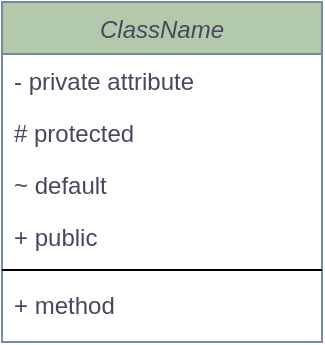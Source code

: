 <mxfile version="15.9.1" type="github" pages="2">
  <diagram id="C5RBs43oDa-KdzZeNtuy" name="Page-1">
    <mxGraphModel dx="621" dy="309" grid="1" gridSize="10" guides="1" tooltips="1" connect="1" arrows="1" fold="1" page="1" pageScale="1" pageWidth="827" pageHeight="1169" math="0" shadow="0">
      <root>
        <mxCell id="WIyWlLk6GJQsqaUBKTNV-0" />
        <mxCell id="WIyWlLk6GJQsqaUBKTNV-1" parent="WIyWlLk6GJQsqaUBKTNV-0" />
        <mxCell id="zkfFHV4jXpPFQw0GAbJ--0" value="ClassName" style="swimlane;fontStyle=2;align=center;verticalAlign=top;childLayout=stackLayout;horizontal=1;startSize=26;horizontalStack=0;resizeParent=1;resizeLast=0;collapsible=1;marginBottom=0;rounded=0;shadow=0;strokeWidth=1;fillColor=#B2C9AB;strokeColor=#788AA3;fontColor=#46495D;" parent="WIyWlLk6GJQsqaUBKTNV-1" vertex="1">
          <mxGeometry x="110" y="90" width="160" height="170" as="geometry">
            <mxRectangle x="230" y="140" width="160" height="26" as="alternateBounds" />
          </mxGeometry>
        </mxCell>
        <mxCell id="zkfFHV4jXpPFQw0GAbJ--1" value="- private attribute" style="text;align=left;verticalAlign=top;spacingLeft=4;spacingRight=4;overflow=hidden;rotatable=0;points=[[0,0.5],[1,0.5]];portConstraint=eastwest;fontColor=#46495D;" parent="zkfFHV4jXpPFQw0GAbJ--0" vertex="1">
          <mxGeometry y="26" width="160" height="26" as="geometry" />
        </mxCell>
        <mxCell id="xQfz7bkP2EGSzP_6EbP0-29" value="# protected" style="text;align=left;verticalAlign=top;spacingLeft=4;spacingRight=4;overflow=hidden;rotatable=0;points=[[0,0.5],[1,0.5]];portConstraint=eastwest;fontColor=#46495D;" vertex="1" parent="zkfFHV4jXpPFQw0GAbJ--0">
          <mxGeometry y="52" width="160" height="26" as="geometry" />
        </mxCell>
        <mxCell id="xQfz7bkP2EGSzP_6EbP0-30" value="~ default" style="text;align=left;verticalAlign=top;spacingLeft=4;spacingRight=4;overflow=hidden;rotatable=0;points=[[0,0.5],[1,0.5]];portConstraint=eastwest;fontColor=#46495D;" vertex="1" parent="zkfFHV4jXpPFQw0GAbJ--0">
          <mxGeometry y="78" width="160" height="26" as="geometry" />
        </mxCell>
        <mxCell id="xQfz7bkP2EGSzP_6EbP0-31" value="+ public" style="text;align=left;verticalAlign=top;spacingLeft=4;spacingRight=4;overflow=hidden;rotatable=0;points=[[0,0.5],[1,0.5]];portConstraint=eastwest;fontColor=#46495D;" vertex="1" parent="zkfFHV4jXpPFQw0GAbJ--0">
          <mxGeometry y="104" width="160" height="26" as="geometry" />
        </mxCell>
        <mxCell id="xQfz7bkP2EGSzP_6EbP0-35" value="" style="line;strokeWidth=1;fillColor=none;align=left;verticalAlign=middle;spacingTop=-1;spacingLeft=3;spacingRight=3;rotatable=0;labelPosition=right;points=[];portConstraint=eastwest;rounded=0;sketch=0;fontColor=#46495D;" vertex="1" parent="zkfFHV4jXpPFQw0GAbJ--0">
          <mxGeometry y="130" width="160" height="8" as="geometry" />
        </mxCell>
        <mxCell id="xQfz7bkP2EGSzP_6EbP0-36" value="+ method" style="text;strokeColor=none;fillColor=none;align=left;verticalAlign=top;spacingLeft=4;spacingRight=4;overflow=hidden;rotatable=0;points=[[0,0.5],[1,0.5]];portConstraint=eastwest;rounded=0;sketch=0;fontColor=#46495D;" vertex="1" parent="zkfFHV4jXpPFQw0GAbJ--0">
          <mxGeometry y="138" width="160" height="26" as="geometry" />
        </mxCell>
      </root>
    </mxGraphModel>
  </diagram>
  <diagram id="bytpuUA0BpOgYGp9liJy" name="Nacos类图梳理">
    <mxGraphModel dx="931" dy="464" grid="1" gridSize="10" guides="1" tooltips="1" connect="1" arrows="1" fold="1" page="1" pageScale="1" pageWidth="827" pageHeight="1169" math="0" shadow="0">
      <root>
        <mxCell id="xLAzKijL3OD3nOfyhBYi-0" />
        <mxCell id="xLAzKijL3OD3nOfyhBYi-1" parent="xLAzKijL3OD3nOfyhBYi-0" />
        <mxCell id="xLAzKijL3OD3nOfyhBYi-2" value="ConfigFactory" style="swimlane;fontStyle=0;align=center;verticalAlign=top;childLayout=stackLayout;horizontal=1;startSize=26;horizontalStack=0;resizeParent=1;resizeLast=0;collapsible=1;marginBottom=0;shadow=0;strokeWidth=1;fillColor=#ffe6cc;strokeColor=#d79b00;fontFamily=Comic Sans MS;fontColor=#000000;rounded=1;sketch=1;" vertex="1" parent="xLAzKijL3OD3nOfyhBYi-1">
          <mxGeometry x="40" y="300" width="280" height="70" as="geometry">
            <mxRectangle x="40" y="300" width="160" height="26" as="alternateBounds" />
          </mxGeometry>
        </mxCell>
        <mxCell id="xLAzKijL3OD3nOfyhBYi-7" value="" style="line;strokeWidth=1;fillColor=none;align=left;verticalAlign=middle;spacingTop=-1;spacingLeft=3;spacingRight=3;rotatable=0;labelPosition=right;points=[];portConstraint=eastwest;fontColor=#000000;fontFamily=Comic Sans MS;strokeColor=#788AA3;rounded=1;sketch=1;fontStyle=0" vertex="1" parent="xLAzKijL3OD3nOfyhBYi-2">
          <mxGeometry y="26" width="280" height="8" as="geometry" />
        </mxCell>
        <mxCell id="xLAzKijL3OD3nOfyhBYi-18" value="+ ConfigService createConfigService()" style="text;strokeColor=none;fillColor=none;align=left;verticalAlign=top;spacingLeft=4;spacingRight=4;overflow=hidden;rotatable=0;points=[[0,0.5],[1,0.5]];portConstraint=eastwest;fontColor=#000000;fontFamily=Comic Sans MS;rounded=1;sketch=1;fontStyle=0" vertex="1" parent="xLAzKijL3OD3nOfyhBYi-2">
          <mxGeometry y="34" width="280" height="26" as="geometry" />
        </mxCell>
        <mxCell id="xLAzKijL3OD3nOfyhBYi-11" value="NacosFactory" style="swimlane;fontStyle=0;align=center;verticalAlign=top;childLayout=stackLayout;horizontal=1;startSize=26;horizontalStack=0;resizeParent=1;resizeLast=0;collapsible=1;marginBottom=0;shadow=0;strokeWidth=1;fillColor=#ffe6cc;strokeColor=#d79b00;labelBackgroundColor=none;fontFamily=Comic Sans MS;fontColor=#000000;rounded=1;sketch=1;" vertex="1" parent="xLAzKijL3OD3nOfyhBYi-1">
          <mxGeometry x="144" y="90" width="280" height="112" as="geometry">
            <mxRectangle x="144" y="90" width="160" height="26" as="alternateBounds" />
          </mxGeometry>
        </mxCell>
        <mxCell id="xLAzKijL3OD3nOfyhBYi-12" value="" style="line;strokeWidth=1;fillColor=none;align=left;verticalAlign=middle;spacingTop=-1;spacingLeft=3;spacingRight=3;rotatable=0;labelPosition=right;points=[];portConstraint=eastwest;fontColor=#000000;fontFamily=Comic Sans MS;strokeColor=#788AA3;rounded=1;sketch=1;fontStyle=0" vertex="1" parent="xLAzKijL3OD3nOfyhBYi-11">
          <mxGeometry y="26" width="280" height="8" as="geometry" />
        </mxCell>
        <mxCell id="xLAzKijL3OD3nOfyhBYi-13" value="+ ConfigService createConfigService()" style="text;strokeColor=none;fillColor=none;align=left;verticalAlign=top;spacingLeft=4;spacingRight=4;overflow=hidden;rotatable=0;points=[[0,0.5],[1,0.5]];portConstraint=eastwest;fontColor=#000000;fontFamily=Comic Sans MS;rounded=1;sketch=1;fontStyle=0" vertex="1" parent="xLAzKijL3OD3nOfyhBYi-11">
          <mxGeometry y="34" width="280" height="26" as="geometry" />
        </mxCell>
        <mxCell id="xLAzKijL3OD3nOfyhBYi-14" value="+ NamingService createNamingService()" style="text;strokeColor=none;fillColor=none;align=left;verticalAlign=top;spacingLeft=4;spacingRight=4;overflow=hidden;rotatable=0;points=[[0,0.5],[1,0.5]];portConstraint=eastwest;fontColor=#000000;fontFamily=Comic Sans MS;rounded=1;sketch=1;fontStyle=0" vertex="1" parent="xLAzKijL3OD3nOfyhBYi-11">
          <mxGeometry y="60" width="280" height="26" as="geometry" />
        </mxCell>
        <mxCell id="xLAzKijL3OD3nOfyhBYi-15" value="+ NamingMaintainService createMaintainService()" style="text;strokeColor=none;fillColor=none;align=left;verticalAlign=top;spacingLeft=4;spacingRight=4;overflow=hidden;rotatable=0;points=[[0,0.5],[1,0.5]];portConstraint=eastwest;fontColor=#000000;fontFamily=Comic Sans MS;rounded=1;sketch=1;fontStyle=0" vertex="1" parent="xLAzKijL3OD3nOfyhBYi-11">
          <mxGeometry y="86" width="280" height="26" as="geometry" />
        </mxCell>
        <mxCell id="xLAzKijL3OD3nOfyhBYi-19" value="" style="endArrow=diamondThin;endFill=1;endSize=24;html=1;fontColor=#000000;strokeColor=#788AA3;fillColor=#B2C9AB;fontFamily=Comic Sans MS;sketch=1;fontStyle=0" edge="1" parent="xLAzKijL3OD3nOfyhBYi-1" source="xLAzKijL3OD3nOfyhBYi-2" target="xLAzKijL3OD3nOfyhBYi-11">
          <mxGeometry width="160" relative="1" as="geometry">
            <mxPoint x="150" y="430" as="sourcePoint" />
            <mxPoint x="310" y="430" as="targetPoint" />
          </mxGeometry>
        </mxCell>
        <mxCell id="xLAzKijL3OD3nOfyhBYi-20" value="NamingFactory" style="swimlane;fontStyle=0;align=center;verticalAlign=top;childLayout=stackLayout;horizontal=1;startSize=26;horizontalStack=0;resizeParent=1;resizeLast=0;collapsible=1;marginBottom=0;shadow=0;strokeWidth=1;fillColor=#ffe6cc;strokeColor=#d79b00;fontFamily=Comic Sans MS;fontColor=#000000;rounded=1;sketch=1;" vertex="1" parent="xLAzKijL3OD3nOfyhBYi-1">
          <mxGeometry x="424" y="300" width="280" height="70" as="geometry">
            <mxRectangle x="40" y="300" width="160" height="26" as="alternateBounds" />
          </mxGeometry>
        </mxCell>
        <mxCell id="xLAzKijL3OD3nOfyhBYi-21" value="" style="line;strokeWidth=1;fillColor=none;align=left;verticalAlign=middle;spacingTop=-1;spacingLeft=3;spacingRight=3;rotatable=0;labelPosition=right;points=[];portConstraint=eastwest;fontColor=#000000;fontFamily=Comic Sans MS;strokeColor=#788AA3;rounded=1;sketch=1;fontStyle=0" vertex="1" parent="xLAzKijL3OD3nOfyhBYi-20">
          <mxGeometry y="26" width="280" height="8" as="geometry" />
        </mxCell>
        <mxCell id="xLAzKijL3OD3nOfyhBYi-22" value="+ NamingService createNamingService()" style="text;strokeColor=none;fillColor=none;align=left;verticalAlign=top;spacingLeft=4;spacingRight=4;overflow=hidden;rotatable=0;points=[[0,0.5],[1,0.5]];portConstraint=eastwest;fontColor=#000000;fontFamily=Comic Sans MS;rounded=1;sketch=1;fontStyle=0" vertex="1" parent="xLAzKijL3OD3nOfyhBYi-20">
          <mxGeometry y="34" width="280" height="26" as="geometry" />
        </mxCell>
        <mxCell id="xLAzKijL3OD3nOfyhBYi-23" value="" style="endArrow=diamondThin;endFill=1;endSize=24;html=1;fontColor=#000000;strokeColor=#788AA3;fillColor=#B2C9AB;fontFamily=Comic Sans MS;sketch=1;fontStyle=0" edge="1" parent="xLAzKijL3OD3nOfyhBYi-1" source="xLAzKijL3OD3nOfyhBYi-20" target="xLAzKijL3OD3nOfyhBYi-11">
          <mxGeometry width="160" relative="1" as="geometry">
            <mxPoint x="209.259" y="310" as="sourcePoint" />
            <mxPoint x="263.185" y="212.0" as="targetPoint" />
          </mxGeometry>
        </mxCell>
        <mxCell id="xLAzKijL3OD3nOfyhBYi-24" value="NacosConfigService" style="swimlane;fontStyle=0;align=center;verticalAlign=top;childLayout=stackLayout;horizontal=1;startSize=26;horizontalStack=0;resizeParent=1;resizeLast=0;collapsible=1;marginBottom=0;shadow=0;strokeWidth=1;fillColor=#d5e8d4;strokeColor=#82b366;fontFamily=Comic Sans MS;fontColor=#000000;rounded=1;sketch=1;" vertex="1" parent="xLAzKijL3OD3nOfyhBYi-1">
          <mxGeometry x="20" y="450" width="290" height="210" as="geometry">
            <mxRectangle x="40" y="300" width="160" height="26" as="alternateBounds" />
          </mxGeometry>
        </mxCell>
        <mxCell id="xLAzKijL3OD3nOfyhBYi-28" value="- namespace:String" style="text;strokeColor=none;fillColor=none;align=left;verticalAlign=top;spacingLeft=4;spacingRight=4;overflow=hidden;rotatable=0;points=[[0,0.5],[1,0.5]];portConstraint=eastwest;fontColor=#000000;fontFamily=Comic Sans MS;rounded=1;sketch=1;fontStyle=0" vertex="1" parent="xLAzKijL3OD3nOfyhBYi-24">
          <mxGeometry y="26" width="290" height="26" as="geometry" />
        </mxCell>
        <mxCell id="xLAzKijL3OD3nOfyhBYi-30" value="- agent:HttpAgent " style="text;strokeColor=none;fillColor=none;align=left;verticalAlign=top;spacingLeft=4;spacingRight=4;overflow=hidden;rotatable=0;points=[[0,0.5],[1,0.5]];portConstraint=eastwest;fontColor=#000000;fontFamily=Comic Sans MS;rounded=1;sketch=1;fontStyle=0" vertex="1" parent="xLAzKijL3OD3nOfyhBYi-24">
          <mxGeometry y="52" width="290" height="26" as="geometry" />
        </mxCell>
        <mxCell id="xLAzKijL3OD3nOfyhBYi-31" value="- cfcm:ConfigFilterChainManager " style="text;strokeColor=none;fillColor=none;align=left;verticalAlign=top;spacingLeft=4;spacingRight=4;overflow=hidden;rotatable=0;points=[[0,0.5],[1,0.5]];portConstraint=eastwest;fontColor=#000000;fontFamily=Comic Sans MS;rounded=1;sketch=1;fontStyle=0" vertex="1" parent="xLAzKijL3OD3nOfyhBYi-24">
          <mxGeometry y="78" width="290" height="26" as="geometry" />
        </mxCell>
        <mxCell id="xLAzKijL3OD3nOfyhBYi-32" value="- worker:ClientWorker " style="text;strokeColor=none;fillColor=none;align=left;verticalAlign=top;spacingLeft=4;spacingRight=4;overflow=hidden;rotatable=0;points=[[0,0.5],[1,0.5]];portConstraint=eastwest;fontColor=#000000;fontFamily=Comic Sans MS;rounded=1;sketch=1;fontStyle=0" vertex="1" parent="xLAzKijL3OD3nOfyhBYi-24">
          <mxGeometry y="104" width="290" height="26" as="geometry" />
        </mxCell>
        <mxCell id="xLAzKijL3OD3nOfyhBYi-25" value="" style="line;strokeWidth=1;fillColor=none;align=left;verticalAlign=middle;spacingTop=-1;spacingLeft=3;spacingRight=3;rotatable=0;labelPosition=right;points=[];portConstraint=eastwest;fontColor=#000000;fontFamily=Comic Sans MS;strokeColor=#788AA3;rounded=1;sketch=1;fontStyle=0" vertex="1" parent="xLAzKijL3OD3nOfyhBYi-24">
          <mxGeometry y="130" width="290" height="8" as="geometry" />
        </mxCell>
        <mxCell id="xLAzKijL3OD3nOfyhBYi-34" value="NacosConfigService(){&#xa;    new ServerHttpAgent()&#xa;    new ClientWorker(agent,cfcm,properties)&#xa;}" style="label;fontStyle=0;strokeColor=none;fillColor=none;align=left;verticalAlign=top;overflow=hidden;spacingLeft=28;spacingRight=4;rotatable=0;points=[[0,0.5],[1,0.5]];portConstraint=eastwest;imageWidth=16;imageHeight=16;image=img/clipart/Gear_128x128.png;fontFamily=Comic Sans MS;fontColor=#000000;sketch=1;" vertex="1" parent="xLAzKijL3OD3nOfyhBYi-24">
          <mxGeometry y="138" width="290" height="72" as="geometry" />
        </mxCell>
        <mxCell id="xLAzKijL3OD3nOfyhBYi-27" value="" style="endArrow=diamondThin;endFill=1;endSize=24;html=1;fontColor=#000000;strokeColor=#788AA3;fillColor=#B2C9AB;fontFamily=Comic Sans MS;sketch=1;fontStyle=0" edge="1" parent="xLAzKijL3OD3nOfyhBYi-1" source="xLAzKijL3OD3nOfyhBYi-24" target="xLAzKijL3OD3nOfyhBYi-2">
          <mxGeometry width="160" relative="1" as="geometry">
            <mxPoint x="209.259" y="310" as="sourcePoint" />
            <mxPoint x="263.185" y="212.0" as="targetPoint" />
          </mxGeometry>
        </mxCell>
        <mxCell id="xLAzKijL3OD3nOfyhBYi-35" value="ServerHttpAgent" style="swimlane;fontStyle=0;align=center;verticalAlign=top;childLayout=stackLayout;horizontal=1;startSize=26;horizontalStack=0;resizeParent=1;resizeLast=0;collapsible=1;marginBottom=0;shadow=0;strokeWidth=1;fillColor=#d5e8d4;strokeColor=#82b366;fontFamily=Comic Sans MS;fontColor=#000000;rounded=1;sketch=1;" vertex="1" parent="xLAzKijL3OD3nOfyhBYi-1">
          <mxGeometry x="430" y="730" width="280" height="60" as="geometry">
            <mxRectangle x="40" y="300" width="160" height="26" as="alternateBounds" />
          </mxGeometry>
        </mxCell>
        <mxCell id="xLAzKijL3OD3nOfyhBYi-36" value="" style="line;strokeWidth=1;fillColor=none;align=left;verticalAlign=middle;spacingTop=-1;spacingLeft=3;spacingRight=3;rotatable=0;labelPosition=right;points=[];portConstraint=eastwest;fontColor=#000000;fontFamily=Comic Sans MS;strokeColor=#788AA3;rounded=1;sketch=1;fontStyle=0" vertex="1" parent="xLAzKijL3OD3nOfyhBYi-35">
          <mxGeometry y="26" width="280" height="14" as="geometry" />
        </mxCell>
        <mxCell id="xLAzKijL3OD3nOfyhBYi-38" value="" style="endArrow=diamondThin;endFill=1;endSize=24;html=1;fontColor=#000000;strokeColor=#788AA3;fillColor=#B2C9AB;fontFamily=Comic Sans MS;sketch=1;fontStyle=0" edge="1" parent="xLAzKijL3OD3nOfyhBYi-1" source="xLAzKijL3OD3nOfyhBYi-35" target="xLAzKijL3OD3nOfyhBYi-24">
          <mxGeometry width="160" relative="1" as="geometry">
            <mxPoint x="182.159" y="460" as="sourcePoint" />
            <mxPoint x="187.614" y="380" as="targetPoint" />
          </mxGeometry>
        </mxCell>
        <mxCell id="xLAzKijL3OD3nOfyhBYi-39" value="ClientWorker" style="swimlane;fontStyle=0;align=center;verticalAlign=top;childLayout=stackLayout;horizontal=1;startSize=26;horizontalStack=0;resizeParent=1;resizeLast=0;collapsible=1;marginBottom=0;shadow=0;strokeWidth=1;fillColor=#d5e8d4;strokeColor=#82b366;fontFamily=Comic Sans MS;fontColor=#000000;rounded=1;sketch=1;" vertex="1" parent="xLAzKijL3OD3nOfyhBYi-1">
          <mxGeometry x="20" y="730" width="300" height="460" as="geometry">
            <mxRectangle x="20" y="730" width="160" height="26" as="alternateBounds" />
          </mxGeometry>
        </mxCell>
        <mxCell id="xLAzKijL3OD3nOfyhBYi-44" value="- cacheMap:&lt;String,CacheData&gt;  怎么初始化的？" style="text;strokeColor=none;fillColor=none;align=left;verticalAlign=top;spacingLeft=4;spacingRight=4;overflow=hidden;rotatable=0;points=[[0,0.5],[1,0.5]];portConstraint=eastwest;fontFamily=Comic Sans MS;fontColor=#000000;rounded=1;sketch=1;fontStyle=0" vertex="1" parent="xLAzKijL3OD3nOfyhBYi-39">
          <mxGeometry y="26" width="300" height="26" as="geometry" />
        </mxCell>
        <mxCell id="xLAzKijL3OD3nOfyhBYi-47" value="- agent:HttpAgent" style="text;strokeColor=none;fillColor=none;align=left;verticalAlign=top;spacingLeft=4;spacingRight=4;overflow=hidden;rotatable=0;points=[[0,0.5],[1,0.5]];portConstraint=eastwest;fontFamily=Comic Sans MS;fontColor=#000000;rounded=1;sketch=1;fontStyle=0" vertex="1" parent="xLAzKijL3OD3nOfyhBYi-39">
          <mxGeometry y="52" width="300" height="26" as="geometry" />
        </mxCell>
        <mxCell id="xLAzKijL3OD3nOfyhBYi-48" value="- cfcm:ConfigFilterChainManager" style="text;strokeColor=none;fillColor=none;align=left;verticalAlign=top;spacingLeft=4;spacingRight=4;overflow=hidden;rotatable=0;points=[[0,0.5],[1,0.5]];portConstraint=eastwest;fontFamily=Comic Sans MS;fontColor=#000000;rounded=1;sketch=1;fontStyle=0" vertex="1" parent="xLAzKijL3OD3nOfyhBYi-39">
          <mxGeometry y="78" width="300" height="26" as="geometry" />
        </mxCell>
        <mxCell id="xLAzKijL3OD3nOfyhBYi-49" value="~ executor:ScheduledExecutorService{ro}" style="text;strokeColor=none;fillColor=none;align=left;verticalAlign=top;spacingLeft=4;spacingRight=4;overflow=hidden;rotatable=0;points=[[0,0.5],[1,0.5]];portConstraint=eastwest;fontFamily=Comic Sans MS;fontColor=#000000;rounded=1;sketch=1;fontStyle=0" vertex="1" parent="xLAzKijL3OD3nOfyhBYi-39">
          <mxGeometry y="104" width="300" height="26" as="geometry" />
        </mxCell>
        <mxCell id="xLAzKijL3OD3nOfyhBYi-50" value="~ executorService:ScheduledExecutorService{ro}" style="text;strokeColor=none;fillColor=none;align=left;verticalAlign=top;spacingLeft=4;spacingRight=4;overflow=hidden;rotatable=0;points=[[0,0.5],[1,0.5]];portConstraint=eastwest;fontFamily=Comic Sans MS;fontColor=#000000;rounded=1;sketch=1;fontStyle=0" vertex="1" parent="xLAzKijL3OD3nOfyhBYi-39">
          <mxGeometry y="130" width="300" height="26" as="geometry" />
        </mxCell>
        <mxCell id="xLAzKijL3OD3nOfyhBYi-40" value="" style="line;strokeWidth=1;fillColor=none;align=left;verticalAlign=middle;spacingTop=-1;spacingLeft=3;spacingRight=3;rotatable=0;labelPosition=right;points=[];portConstraint=eastwest;fontColor=#000000;fontFamily=Comic Sans MS;strokeColor=#788AA3;rounded=1;sketch=1;fontStyle=0" vertex="1" parent="xLAzKijL3OD3nOfyhBYi-39">
          <mxGeometry y="156" width="300" height="8" as="geometry" />
        </mxCell>
        <mxCell id="xLAzKijL3OD3nOfyhBYi-45" value="ClientWorker(){&#xa;    executor.scheduleWithFixedDelay{&#xa;        checkConfigInfo()&#xa;    }&#xa;}" style="label;fontStyle=0;strokeColor=none;fillColor=none;align=left;verticalAlign=top;overflow=hidden;spacingLeft=28;spacingRight=4;rotatable=0;points=[[0,0.5],[1,0.5]];portConstraint=eastwest;imageWidth=16;imageHeight=16;image=img/clipart/Gear_128x128.png;fontFamily=Comic Sans MS;fontColor=#000000;sketch=1;" vertex="1" parent="xLAzKijL3OD3nOfyhBYi-39">
          <mxGeometry y="164" width="300" height="86" as="geometry" />
        </mxCell>
        <mxCell id="xLAzKijL3OD3nOfyhBYi-41" value="- checkConfigInfo(){&#xa;    // 每3000(sys.PER_TASK_CONFIG_SIZE)&#xa;    // 个cacheData启动一个LongingTask&#xa;    executorService.execute{&#xa;        new LongPollingRunnable().run(){&#xa;            // Long-Pulling http /configs/listener&#xa;            checkUpdateDataIds(cacheDatas)&#xa;            cacheDatas.foreach(cacheData -&gt; {&#xa;                // 发布&#xa;                cacheData.checkListenerMd5()&#xa;            })&#xa;        }&#xa;    }&#xa;}" style="text;align=left;verticalAlign=top;spacingLeft=4;spacingRight=4;overflow=hidden;rotatable=0;points=[[0,0.5],[1,0.5]];portConstraint=eastwest;fontFamily=Comic Sans MS;fontColor=#000000;rounded=1;sketch=1;fontStyle=0" vertex="1" parent="xLAzKijL3OD3nOfyhBYi-39">
          <mxGeometry y="250" width="300" height="200" as="geometry" />
        </mxCell>
        <mxCell id="xLAzKijL3OD3nOfyhBYi-42" value="" style="endArrow=diamondThin;endFill=1;endSize=24;html=1;fontColor=#000000;strokeColor=#788AA3;fillColor=#B2C9AB;fontFamily=Comic Sans MS;sketch=1;fontStyle=0" edge="1" parent="xLAzKijL3OD3nOfyhBYi-1" source="xLAzKijL3OD3nOfyhBYi-39" target="xLAzKijL3OD3nOfyhBYi-24">
          <mxGeometry width="160" relative="1" as="geometry">
            <mxPoint x="546.184" y="720" as="sourcePoint" />
            <mxPoint x="320" y="625.549" as="targetPoint" />
          </mxGeometry>
        </mxCell>
        <mxCell id="xLAzKijL3OD3nOfyhBYi-43" value="" style="endArrow=diamondThin;endFill=1;endSize=24;html=1;fontColor=#000000;strokeColor=#788AA3;fillColor=#B2C9AB;fontFamily=Comic Sans MS;sketch=1;fontStyle=0" edge="1" parent="xLAzKijL3OD3nOfyhBYi-1" source="xLAzKijL3OD3nOfyhBYi-35" target="xLAzKijL3OD3nOfyhBYi-39">
          <mxGeometry width="160" relative="1" as="geometry">
            <mxPoint x="170.833" y="740" as="sourcePoint" />
            <mxPoint x="172.5" y="670.0" as="targetPoint" />
          </mxGeometry>
        </mxCell>
        <mxCell id="xLAzKijL3OD3nOfyhBYi-52" value="[内部类]LongPollingRunable" style="swimlane;fontStyle=0;align=center;verticalAlign=top;childLayout=stackLayout;horizontal=1;startSize=26;horizontalStack=0;resizeParent=1;resizeLast=0;collapsible=1;marginBottom=0;shadow=0;strokeWidth=1;fillColor=#d5e8d4;strokeColor=#82b366;fontFamily=Comic Sans MS;fontColor=#000000;rounded=1;sketch=1;" vertex="1" parent="xLAzKijL3OD3nOfyhBYi-1">
          <mxGeometry x="430" y="880" width="180" height="100" as="geometry">
            <mxRectangle x="40" y="300" width="160" height="26" as="alternateBounds" />
          </mxGeometry>
        </mxCell>
        <mxCell id="xLAzKijL3OD3nOfyhBYi-54" value="- taskId:int{ro}" style="text;strokeColor=none;fillColor=none;align=left;verticalAlign=top;spacingLeft=4;spacingRight=4;overflow=hidden;rotatable=0;points=[[0,0.5],[1,0.5]];portConstraint=eastwest;rounded=1;sketch=1;fontFamily=Comic Sans MS;fontColor=#000000;" vertex="1" parent="xLAzKijL3OD3nOfyhBYi-52">
          <mxGeometry y="26" width="180" height="26" as="geometry" />
        </mxCell>
        <mxCell id="xLAzKijL3OD3nOfyhBYi-53" value="" style="line;strokeWidth=1;fillColor=none;align=left;verticalAlign=middle;spacingTop=-1;spacingLeft=3;spacingRight=3;rotatable=0;labelPosition=right;points=[];portConstraint=eastwest;fontColor=#000000;fontFamily=Comic Sans MS;strokeColor=#788AA3;rounded=1;sketch=1;fontStyle=0" vertex="1" parent="xLAzKijL3OD3nOfyhBYi-52">
          <mxGeometry y="52" width="180" height="14" as="geometry" />
        </mxCell>
        <mxCell id="xLAzKijL3OD3nOfyhBYi-55" value="+ run()" style="text;strokeColor=none;fillColor=none;align=left;verticalAlign=top;spacingLeft=4;spacingRight=4;overflow=hidden;rotatable=0;points=[[0,0.5],[1,0.5]];portConstraint=eastwest;rounded=1;sketch=1;fontFamily=Comic Sans MS;fontColor=#000000;" vertex="1" parent="xLAzKijL3OD3nOfyhBYi-52">
          <mxGeometry y="66" width="180" height="24" as="geometry" />
        </mxCell>
        <mxCell id="xLAzKijL3OD3nOfyhBYi-56" value="" style="endArrow=diamondThin;endFill=1;endSize=24;html=1;fontColor=#000000;strokeColor=#788AA3;fillColor=#B2C9AB;fontFamily=Comic Sans MS;sketch=1;fontStyle=0" edge="1" parent="xLAzKijL3OD3nOfyhBYi-1" source="xLAzKijL3OD3nOfyhBYi-52" target="xLAzKijL3OD3nOfyhBYi-39">
          <mxGeometry width="160" relative="1" as="geometry">
            <mxPoint x="491.111" y="800" as="sourcePoint" />
            <mxPoint x="330" y="854.375" as="targetPoint" />
          </mxGeometry>
        </mxCell>
        <mxCell id="xLAzKijL3OD3nOfyhBYi-57" value="CacheData" style="swimlane;fontStyle=0;align=center;verticalAlign=top;childLayout=stackLayout;horizontal=1;startSize=26;horizontalStack=0;resizeParent=1;resizeLast=0;collapsible=1;marginBottom=0;shadow=0;strokeWidth=1;fillColor=#d5e8d4;strokeColor=#82b366;fontFamily=Comic Sans MS;fontColor=#000000;rounded=1;sketch=1;" vertex="1" parent="xLAzKijL3OD3nOfyhBYi-1">
          <mxGeometry x="425" y="1050" width="190" height="92" as="geometry">
            <mxRectangle x="40" y="300" width="160" height="26" as="alternateBounds" />
          </mxGeometry>
        </mxCell>
        <mxCell id="jVdrmeFoeAUQEXYwQzBf-0" value="~ listener:Listener{ro}" style="text;strokeColor=none;fillColor=none;align=left;verticalAlign=top;spacingLeft=4;spacingRight=4;overflow=hidden;rotatable=0;points=[[0,0.5],[1,0.5]];portConstraint=eastwest;rounded=1;sketch=1;fontFamily=Comic Sans MS;fontColor=#000000;" vertex="1" parent="xLAzKijL3OD3nOfyhBYi-57">
          <mxGeometry y="26" width="190" height="26" as="geometry" />
        </mxCell>
        <mxCell id="xLAzKijL3OD3nOfyhBYi-58" value="" style="line;strokeWidth=1;fillColor=none;align=left;verticalAlign=middle;spacingTop=-1;spacingLeft=3;spacingRight=3;rotatable=0;labelPosition=right;points=[];portConstraint=eastwest;fontColor=#000000;fontFamily=Comic Sans MS;strokeColor=#788AA3;rounded=1;sketch=1;fontStyle=0" vertex="1" parent="xLAzKijL3OD3nOfyhBYi-57">
          <mxGeometry y="52" width="190" height="14" as="geometry" />
        </mxCell>
        <mxCell id="xLAzKijL3OD3nOfyhBYi-60" value="- safeNotifyListener()" style="text;strokeColor=none;fillColor=none;align=left;verticalAlign=top;spacingLeft=4;spacingRight=4;overflow=hidden;rotatable=0;points=[[0,0.5],[1,0.5]];portConstraint=eastwest;rounded=1;sketch=1;fontFamily=Comic Sans MS;fontColor=#000000;" vertex="1" parent="xLAzKijL3OD3nOfyhBYi-57">
          <mxGeometry y="66" width="190" height="26" as="geometry" />
        </mxCell>
        <mxCell id="xLAzKijL3OD3nOfyhBYi-59" value="" style="endArrow=diamondThin;endFill=1;endSize=24;html=1;fontColor=#000000;strokeColor=#788AA3;fillColor=#B2C9AB;fontFamily=Comic Sans MS;sketch=1;fontStyle=0" edge="1" parent="xLAzKijL3OD3nOfyhBYi-1" source="xLAzKijL3OD3nOfyhBYi-57" target="xLAzKijL3OD3nOfyhBYi-39">
          <mxGeometry width="160" relative="1" as="geometry">
            <mxPoint x="440" y="947.714" as="sourcePoint" />
            <mxPoint x="330" y="957.143" as="targetPoint" />
          </mxGeometry>
        </mxCell>
      </root>
    </mxGraphModel>
  </diagram>
</mxfile>
